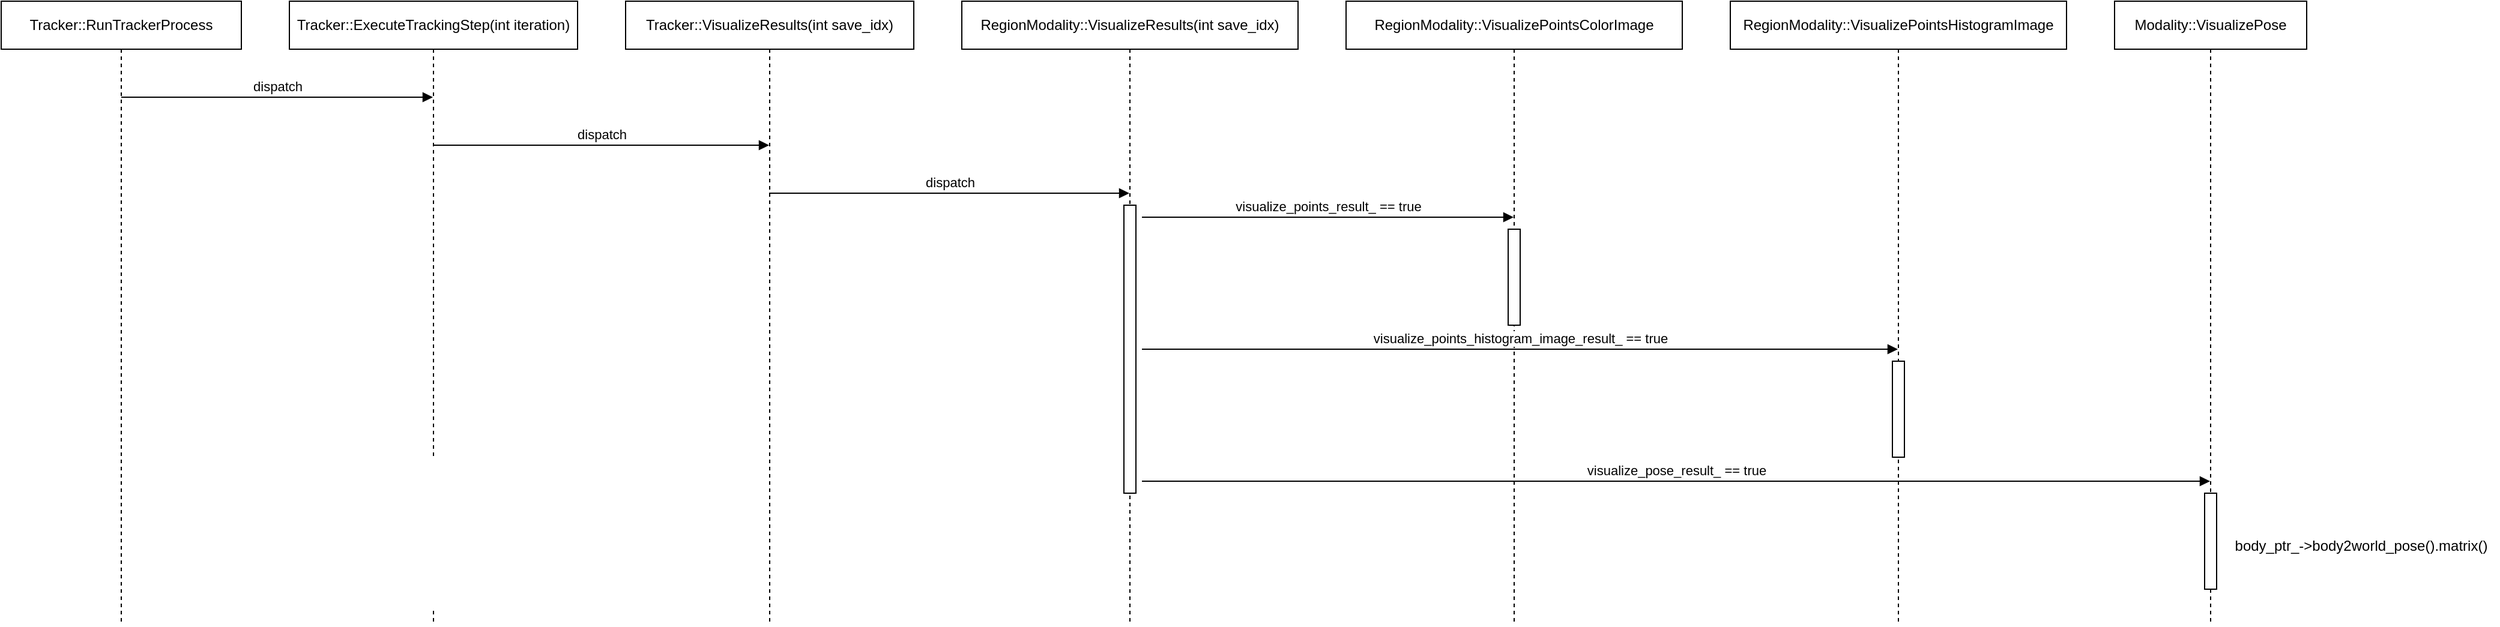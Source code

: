 <mxfile version="15.8.7" type="device" pages="2"><diagram id="v-7EJK3t6RgvwvQXx0oL" name="Page-1"><mxGraphModel dx="3376" dy="737" grid="1" gridSize="10" guides="1" tooltips="1" connect="1" arrows="1" fold="1" page="1" pageScale="1" pageWidth="1169" pageHeight="827" math="0" shadow="0"><root><mxCell id="0"/><mxCell id="1" parent="0"/><mxCell id="0g0ud9_8X7KVZaOSbKpc-14" value="Modality::VisualizePose" style="shape=umlLifeline;perimeter=lifelinePerimeter;whiteSpace=wrap;html=1;container=1;collapsible=0;recursiveResize=0;outlineConnect=0;" parent="1" vertex="1"><mxGeometry x="-520" y="40" width="160" height="520" as="geometry"/></mxCell><mxCell id="0g0ud9_8X7KVZaOSbKpc-10" value="RegionModality::VisualizePointsHistogramImage" style="shape=umlLifeline;perimeter=lifelinePerimeter;whiteSpace=wrap;html=1;container=1;collapsible=0;recursiveResize=0;outlineConnect=0;" parent="1" vertex="1"><mxGeometry x="-840" y="40" width="280" height="520" as="geometry"/></mxCell><mxCell id="0g0ud9_8X7KVZaOSbKpc-5" value="RegionModality::VisualizePointsColorImage" style="shape=umlLifeline;perimeter=lifelinePerimeter;whiteSpace=wrap;html=1;container=1;collapsible=0;recursiveResize=0;outlineConnect=0;" parent="1" vertex="1"><mxGeometry x="-1160" y="40" width="280" height="520" as="geometry"/></mxCell><mxCell id="0g0ud9_8X7KVZaOSbKpc-3" value="RegionModality::VisualizeResults(int save_idx)" style="shape=umlLifeline;perimeter=lifelinePerimeter;whiteSpace=wrap;html=1;container=1;collapsible=0;recursiveResize=0;outlineConnect=0;" parent="1" vertex="1"><mxGeometry x="-1480" y="40" width="280" height="520" as="geometry"/></mxCell><mxCell id="0g0ud9_8X7KVZaOSbKpc-2" value="Tracker::VisualizeResults(int save_idx)" style="shape=umlLifeline;perimeter=lifelinePerimeter;whiteSpace=wrap;html=1;container=1;collapsible=0;recursiveResize=0;outlineConnect=0;" parent="1" vertex="1"><mxGeometry x="-1760" y="40" width="240" height="520" as="geometry"/></mxCell><mxCell id="0g0ud9_8X7KVZaOSbKpc-4" value="dispatch" style="html=1;verticalAlign=bottom;endArrow=block;rounded=0;" parent="0g0ud9_8X7KVZaOSbKpc-2" edge="1"><mxGeometry width="80" relative="1" as="geometry"><mxPoint x="119.5" y="160" as="sourcePoint"/><mxPoint x="419.5" y="160" as="targetPoint"/><Array as="points"><mxPoint x="310" y="160"/></Array></mxGeometry></mxCell><mxCell id="0g0ud9_8X7KVZaOSbKpc-8" value="" style="html=1;points=[];perimeter=orthogonalPerimeter;" parent="0g0ud9_8X7KVZaOSbKpc-2" vertex="1"><mxGeometry x="415" y="170" width="10" height="240" as="geometry"/></mxCell><mxCell id="0g0ud9_8X7KVZaOSbKpc-16" value="visualize_pose_result_ == true" style="html=1;verticalAlign=bottom;endArrow=block;rounded=0;" parent="0g0ud9_8X7KVZaOSbKpc-2" edge="1"><mxGeometry width="80" relative="1" as="geometry"><mxPoint x="430" y="400" as="sourcePoint"/><mxPoint x="1319.5" y="400" as="targetPoint"/></mxGeometry></mxCell><mxCell id="0g0ud9_8X7KVZaOSbKpc-7" value="" style="html=1;points=[];perimeter=orthogonalPerimeter;" parent="0g0ud9_8X7KVZaOSbKpc-2" vertex="1"><mxGeometry x="735" y="190" width="10" height="80" as="geometry"/></mxCell><mxCell id="0g0ud9_8X7KVZaOSbKpc-11" value="" style="html=1;points=[];perimeter=orthogonalPerimeter;" parent="0g0ud9_8X7KVZaOSbKpc-2" vertex="1"><mxGeometry x="1055" y="300" width="10" height="80" as="geometry"/></mxCell><mxCell id="0g0ud9_8X7KVZaOSbKpc-12" value="visualize_points_result_ == true" style="html=1;verticalAlign=bottom;endArrow=block;rounded=0;" parent="0g0ud9_8X7KVZaOSbKpc-2" edge="1"><mxGeometry width="80" relative="1" as="geometry"><mxPoint x="430" y="180" as="sourcePoint"/><mxPoint x="739.5" y="180" as="targetPoint"/></mxGeometry></mxCell><mxCell id="0g0ud9_8X7KVZaOSbKpc-13" value="visualize_points_histogram_image_result_ == true" style="html=1;verticalAlign=bottom;endArrow=block;rounded=0;" parent="0g0ud9_8X7KVZaOSbKpc-2" edge="1"><mxGeometry width="80" relative="1" as="geometry"><mxPoint x="430" y="290" as="sourcePoint"/><mxPoint x="1059.5" y="290" as="targetPoint"/></mxGeometry></mxCell><mxCell id="0g0ud9_8X7KVZaOSbKpc-15" value="" style="html=1;points=[];perimeter=orthogonalPerimeter;" parent="0g0ud9_8X7KVZaOSbKpc-2" vertex="1"><mxGeometry x="1315" y="410" width="10" height="80" as="geometry"/></mxCell><mxCell id="0g0ud9_8X7KVZaOSbKpc-17" value="body_ptr_-&amp;gt;body2world_pose().matrix()" style="text;html=1;align=center;verticalAlign=middle;resizable=0;points=[];autosize=1;strokeColor=none;fillColor=none;" parent="0g0ud9_8X7KVZaOSbKpc-2" vertex="1"><mxGeometry x="1330" y="444" width="230" height="20" as="geometry"/></mxCell><mxCell id="0g0ud9_8X7KVZaOSbKpc-18" value="Tracker::ExecuteTrackingStep(int iteration)" style="shape=umlLifeline;perimeter=lifelinePerimeter;whiteSpace=wrap;html=1;container=1;collapsible=0;recursiveResize=0;outlineConnect=0;" parent="1" vertex="1"><mxGeometry x="-2040" y="40" width="240" height="520" as="geometry"/></mxCell><mxCell id="0g0ud9_8X7KVZaOSbKpc-23" value="dispatch" style="html=1;verticalAlign=bottom;endArrow=block;rounded=0;" parent="0g0ud9_8X7KVZaOSbKpc-18" target="0g0ud9_8X7KVZaOSbKpc-2" edge="1"><mxGeometry width="80" relative="1" as="geometry"><mxPoint x="120" y="120" as="sourcePoint"/><mxPoint x="200" y="120" as="targetPoint"/></mxGeometry></mxCell><mxCell id="0g0ud9_8X7KVZaOSbKpc-20" value="Tracker::RunTrackerProcess" style="shape=umlLifeline;perimeter=lifelinePerimeter;whiteSpace=wrap;html=1;container=1;collapsible=0;recursiveResize=0;outlineConnect=0;" parent="1" vertex="1"><mxGeometry x="-2280" y="40" width="200" height="520" as="geometry"/></mxCell><mxCell id="0g0ud9_8X7KVZaOSbKpc-22" value="dispatch" style="html=1;verticalAlign=bottom;endArrow=block;rounded=0;" parent="0g0ud9_8X7KVZaOSbKpc-20" target="0g0ud9_8X7KVZaOSbKpc-18" edge="1"><mxGeometry width="80" relative="1" as="geometry"><mxPoint x="100" y="80" as="sourcePoint"/><mxPoint x="180" y="80" as="targetPoint"/></mxGeometry></mxCell></root></mxGraphModel></diagram><diagram id="4dHPilwxjwTP5OmaTw3z" name="Page-2"><mxGraphModel dx="3376" dy="2391" grid="1" gridSize="10" guides="1" tooltips="1" connect="1" arrows="1" fold="1" page="1" pageScale="1" pageWidth="1169" pageHeight="827" math="0" shadow="0"><root><mxCell id="NlV-RzZTyUQQXcYEW0Zl-0"/><mxCell id="NlV-RzZTyUQQXcYEW0Zl-1" parent="NlV-RzZTyUQQXcYEW0Zl-0"/><mxCell id="NlV-RzZTyUQQXcYEW0Zl-2" value="RendererGeometry" style="swimlane;fontStyle=1;align=center;verticalAlign=top;childLayout=stackLayout;horizontal=1;startSize=26;horizontalStack=0;resizeParent=1;resizeParentMax=0;resizeLast=0;collapsible=1;marginBottom=0;" parent="NlV-RzZTyUQQXcYEW0Zl-1" vertex="1"><mxGeometry x="-1400" y="-480" width="280" height="60" as="geometry"/></mxCell><mxCell id="NlV-RzZTyUQQXcYEW0Zl-3" value="std::vector&lt;std::shared_ptr&lt;Body&gt;&gt; body_ptrs_" style="text;strokeColor=none;fillColor=none;align=left;verticalAlign=top;spacingLeft=4;spacingRight=4;overflow=hidden;rotatable=0;points=[[0,0.5],[1,0.5]];portConstraint=eastwest;" parent="NlV-RzZTyUQQXcYEW0Zl-2" vertex="1"><mxGeometry y="26" width="280" height="26" as="geometry"/></mxCell><mxCell id="NlV-RzZTyUQQXcYEW0Zl-4" value="" style="line;strokeWidth=1;fillColor=none;align=left;verticalAlign=middle;spacingTop=-1;spacingLeft=3;spacingRight=3;rotatable=0;labelPosition=right;points=[];portConstraint=eastwest;" parent="NlV-RzZTyUQQXcYEW0Zl-2" vertex="1"><mxGeometry y="52" width="280" height="8" as="geometry"/></mxCell><mxCell id="FDKnFGnNi5sA7yJWBJh5-39" style="edgeStyle=orthogonalEdgeStyle;rounded=0;orthogonalLoop=1;jettySize=auto;html=1;exitX=0.5;exitY=0;exitDx=0;exitDy=0;entryX=0.75;entryY=1;entryDx=0;entryDy=0;endArrow=block;endFill=0;" parent="NlV-RzZTyUQQXcYEW0Zl-1" source="NlV-RzZTyUQQXcYEW0Zl-6" target="FDKnFGnNi5sA7yJWBJh5-36" edge="1"><mxGeometry relative="1" as="geometry"/></mxCell><mxCell id="NlV-RzZTyUQQXcYEW0Zl-6" value="ColorViewer" style="swimlane;fontStyle=1;align=center;verticalAlign=top;childLayout=stackLayout;horizontal=1;startSize=26;horizontalStack=0;resizeParent=1;resizeParentMax=0;resizeLast=0;collapsible=1;marginBottom=0;" parent="NlV-RzZTyUQQXcYEW0Zl-1" vertex="1"><mxGeometry x="-1200" y="-1320" width="160" height="60" as="geometry"/></mxCell><mxCell id="NlV-RzZTyUQQXcYEW0Zl-7" value="+ field: type" style="text;strokeColor=none;fillColor=none;align=left;verticalAlign=top;spacingLeft=4;spacingRight=4;overflow=hidden;rotatable=0;points=[[0,0.5],[1,0.5]];portConstraint=eastwest;" parent="NlV-RzZTyUQQXcYEW0Zl-6" vertex="1"><mxGeometry y="26" width="160" height="26" as="geometry"/></mxCell><mxCell id="NlV-RzZTyUQQXcYEW0Zl-8" value="" style="line;strokeWidth=1;fillColor=none;align=left;verticalAlign=middle;spacingTop=-1;spacingLeft=3;spacingRight=3;rotatable=0;labelPosition=right;points=[];portConstraint=eastwest;" parent="NlV-RzZTyUQQXcYEW0Zl-6" vertex="1"><mxGeometry y="52" width="160" height="8" as="geometry"/></mxCell><mxCell id="NlV-RzZTyUQQXcYEW0Zl-16" style="edgeStyle=orthogonalEdgeStyle;rounded=0;orthogonalLoop=1;jettySize=auto;html=1;entryX=0.5;entryY=1;entryDx=0;entryDy=0;endArrow=block;endFill=0;" parent="NlV-RzZTyUQQXcYEW0Zl-1" source="NlV-RzZTyUQQXcYEW0Zl-10" target="NlV-RzZTyUQQXcYEW0Zl-6" edge="1"><mxGeometry relative="1" as="geometry"><mxPoint x="-1040" y="-1127" as="targetPoint"/></mxGeometry></mxCell><mxCell id="NlV-RzZTyUQQXcYEW0Zl-10" value="NormalColorViewer" style="swimlane;fontStyle=1;align=center;verticalAlign=top;childLayout=stackLayout;horizontal=1;startSize=26;horizontalStack=0;resizeParent=1;resizeParentMax=0;resizeLast=0;collapsible=1;marginBottom=0;" parent="NlV-RzZTyUQQXcYEW0Zl-1" vertex="1"><mxGeometry x="-1220" y="-1200" width="200" height="60" as="geometry"/></mxCell><mxCell id="NlV-RzZTyUQQXcYEW0Zl-11" value="FullNormalRenderer renderer_" style="text;strokeColor=none;fillColor=none;align=left;verticalAlign=top;spacingLeft=4;spacingRight=4;overflow=hidden;rotatable=0;points=[[0,0.5],[1,0.5]];portConstraint=eastwest;" parent="NlV-RzZTyUQQXcYEW0Zl-10" vertex="1"><mxGeometry y="26" width="200" height="26" as="geometry"/></mxCell><mxCell id="NlV-RzZTyUQQXcYEW0Zl-12" value="" style="line;strokeWidth=1;fillColor=none;align=left;verticalAlign=middle;spacingTop=-1;spacingLeft=3;spacingRight=3;rotatable=0;labelPosition=right;points=[];portConstraint=eastwest;" parent="NlV-RzZTyUQQXcYEW0Zl-10" vertex="1"><mxGeometry y="52" width="200" height="8" as="geometry"/></mxCell><mxCell id="NlV-RzZTyUQQXcYEW0Zl-17" value="Relation" style="endArrow=open;html=1;endSize=12;startArrow=diamondThin;startSize=14;startFill=0;edgeStyle=orthogonalEdgeStyle;rounded=0;entryX=0.5;entryY=0;entryDx=0;entryDy=0;exitX=0.25;exitY=1;exitDx=0;exitDy=0;" parent="NlV-RzZTyUQQXcYEW0Zl-1" source="NlV-RzZTyUQQXcYEW0Zl-10" target="NlV-RzZTyUQQXcYEW0Zl-2" edge="1"><mxGeometry relative="1" as="geometry"><mxPoint x="-1120" y="-1020" as="sourcePoint"/><mxPoint x="-1330" y="-1060" as="targetPoint"/><Array as="points"><mxPoint x="-1170" y="-850"/><mxPoint x="-1260" y="-850"/></Array></mxGeometry></mxCell><mxCell id="NlV-RzZTyUQQXcYEW0Zl-18" value="0..1" style="edgeLabel;resizable=0;html=1;align=left;verticalAlign=top;" parent="NlV-RzZTyUQQXcYEW0Zl-17" connectable="0" vertex="1"><mxGeometry x="-1" relative="1" as="geometry"/></mxCell><mxCell id="NlV-RzZTyUQQXcYEW0Zl-19" value="1" style="edgeLabel;resizable=0;html=1;align=right;verticalAlign=top;" parent="NlV-RzZTyUQQXcYEW0Zl-17" connectable="0" vertex="1"><mxGeometry x="1" relative="1" as="geometry"><mxPoint x="-10" y="-20" as="offset"/></mxGeometry></mxCell><mxCell id="NlV-RzZTyUQQXcYEW0Zl-27" style="edgeStyle=orthogonalEdgeStyle;rounded=0;orthogonalLoop=1;jettySize=auto;html=1;entryX=0.5;entryY=1;entryDx=0;entryDy=0;endArrow=block;endFill=0;exitX=0.5;exitY=0;exitDx=0;exitDy=0;" parent="NlV-RzZTyUQQXcYEW0Zl-1" source="NlV-RzZTyUQQXcYEW0Zl-20" target="NlV-RzZTyUQQXcYEW0Zl-24" edge="1"><mxGeometry relative="1" as="geometry"><Array as="points"><mxPoint x="-920" y="-750"/><mxPoint x="-920" y="-750"/></Array></mxGeometry></mxCell><mxCell id="NlV-RzZTyUQQXcYEW0Zl-20" value="FullNormalRenderer" style="swimlane;fontStyle=1;align=center;verticalAlign=top;childLayout=stackLayout;horizontal=1;startSize=26;horizontalStack=0;resizeParent=1;resizeParentMax=0;resizeLast=0;collapsible=1;marginBottom=0;" parent="NlV-RzZTyUQQXcYEW0Zl-1" vertex="1"><mxGeometry x="-920" y="-760" width="160" height="86" as="geometry"/></mxCell><mxCell id="NlV-RzZTyUQQXcYEW0Zl-21" value="NormalRendererCore core_" style="text;strokeColor=none;fillColor=none;align=left;verticalAlign=top;spacingLeft=4;spacingRight=4;overflow=hidden;rotatable=0;points=[[0,0.5],[1,0.5]];portConstraint=eastwest;" parent="NlV-RzZTyUQQXcYEW0Zl-20" vertex="1"><mxGeometry y="26" width="160" height="26" as="geometry"/></mxCell><mxCell id="NlV-RzZTyUQQXcYEW0Zl-53" value="cv::Mat normal_image_" style="text;strokeColor=none;fillColor=none;align=left;verticalAlign=top;spacingLeft=4;spacingRight=4;overflow=hidden;rotatable=0;points=[[0,0.5],[1,0.5]];portConstraint=eastwest;" parent="NlV-RzZTyUQQXcYEW0Zl-20" vertex="1"><mxGeometry y="52" width="160" height="26" as="geometry"/></mxCell><mxCell id="NlV-RzZTyUQQXcYEW0Zl-22" value="" style="line;strokeWidth=1;fillColor=none;align=left;verticalAlign=middle;spacingTop=-1;spacingLeft=3;spacingRight=3;rotatable=0;labelPosition=right;points=[];portConstraint=eastwest;" parent="NlV-RzZTyUQQXcYEW0Zl-20" vertex="1"><mxGeometry y="78" width="160" height="8" as="geometry"/></mxCell><mxCell id="NlV-RzZTyUQQXcYEW0Zl-40" style="edgeStyle=orthogonalEdgeStyle;rounded=0;orthogonalLoop=1;jettySize=auto;html=1;entryX=0.5;entryY=1;entryDx=0;entryDy=0;endArrow=block;endFill=0;" parent="NlV-RzZTyUQQXcYEW0Zl-1" source="NlV-RzZTyUQQXcYEW0Zl-24" target="NlV-RzZTyUQQXcYEW0Zl-29" edge="1"><mxGeometry relative="1" as="geometry"/></mxCell><mxCell id="NlV-RzZTyUQQXcYEW0Zl-24" value="FullDepthRenderer" style="swimlane;fontStyle=1;align=center;verticalAlign=top;childLayout=stackLayout;horizontal=1;startSize=26;horizontalStack=0;resizeParent=1;resizeParentMax=0;resizeLast=0;collapsible=1;marginBottom=0;" parent="NlV-RzZTyUQQXcYEW0Zl-1" vertex="1"><mxGeometry x="-920" y="-880" width="160" height="60" as="geometry"/></mxCell><mxCell id="NlV-RzZTyUQQXcYEW0Zl-25" value="+ field: type" style="text;strokeColor=none;fillColor=none;align=left;verticalAlign=top;spacingLeft=4;spacingRight=4;overflow=hidden;rotatable=0;points=[[0,0.5],[1,0.5]];portConstraint=eastwest;" parent="NlV-RzZTyUQQXcYEW0Zl-24" vertex="1"><mxGeometry y="26" width="160" height="26" as="geometry"/></mxCell><mxCell id="NlV-RzZTyUQQXcYEW0Zl-26" value="" style="line;strokeWidth=1;fillColor=none;align=left;verticalAlign=middle;spacingTop=-1;spacingLeft=3;spacingRight=3;rotatable=0;labelPosition=right;points=[];portConstraint=eastwest;" parent="NlV-RzZTyUQQXcYEW0Zl-24" vertex="1"><mxGeometry y="52" width="160" height="8" as="geometry"/></mxCell><mxCell id="NlV-RzZTyUQQXcYEW0Zl-28" value="1" style="endArrow=open;html=1;endSize=12;startArrow=diamondThin;startSize=14;startFill=1;edgeStyle=orthogonalEdgeStyle;align=left;verticalAlign=bottom;rounded=0;exitX=0.75;exitY=1;exitDx=0;exitDy=0;entryX=0;entryY=0.5;entryDx=0;entryDy=0;" parent="NlV-RzZTyUQQXcYEW0Zl-1" source="NlV-RzZTyUQQXcYEW0Zl-10" target="NlV-RzZTyUQQXcYEW0Zl-21" edge="1"><mxGeometry x="-0.93" y="10" relative="1" as="geometry"><mxPoint x="-1160" y="-860" as="sourcePoint"/><mxPoint x="-1000" y="-860" as="targetPoint"/><mxPoint as="offset"/></mxGeometry></mxCell><mxCell id="NlV-RzZTyUQQXcYEW0Zl-35" style="edgeStyle=orthogonalEdgeStyle;rounded=0;orthogonalLoop=1;jettySize=auto;html=1;entryX=0.241;entryY=0.938;entryDx=0;entryDy=0;endArrow=block;endFill=0;entryPerimeter=0;" parent="NlV-RzZTyUQQXcYEW0Zl-1" source="NlV-RzZTyUQQXcYEW0Zl-29" target="NlV-RzZTyUQQXcYEW0Zl-34" edge="1"><mxGeometry relative="1" as="geometry"/></mxCell><mxCell id="NlV-RzZTyUQQXcYEW0Zl-29" value="FullRenderer" style="swimlane;fontStyle=1;align=center;verticalAlign=top;childLayout=stackLayout;horizontal=1;startSize=26;horizontalStack=0;resizeParent=1;resizeParentMax=0;resizeLast=0;collapsible=1;marginBottom=0;" parent="NlV-RzZTyUQQXcYEW0Zl-1" vertex="1"><mxGeometry x="-920" y="-1000" width="200" height="60" as="geometry"/></mxCell><mxCell id="NlV-RzZTyUQQXcYEW0Zl-30" value="Eigen::Matrix4f projection_matrix_" style="text;strokeColor=none;fillColor=none;align=left;verticalAlign=top;spacingLeft=4;spacingRight=4;overflow=hidden;rotatable=0;points=[[0,0.5],[1,0.5]];portConstraint=eastwest;" parent="NlV-RzZTyUQQXcYEW0Zl-29" vertex="1"><mxGeometry y="26" width="200" height="26" as="geometry"/></mxCell><mxCell id="NlV-RzZTyUQQXcYEW0Zl-31" value="" style="line;strokeWidth=1;fillColor=none;align=left;verticalAlign=middle;spacingTop=-1;spacingLeft=3;spacingRight=3;rotatable=0;labelPosition=right;points=[];portConstraint=eastwest;" parent="NlV-RzZTyUQQXcYEW0Zl-29" vertex="1"><mxGeometry y="52" width="200" height="8" as="geometry"/></mxCell><mxCell id="NlV-RzZTyUQQXcYEW0Zl-32" value="Renderer" style="swimlane;fontStyle=1;align=center;verticalAlign=top;childLayout=stackLayout;horizontal=1;startSize=26;horizontalStack=0;resizeParent=1;resizeParentMax=0;resizeLast=0;collapsible=1;marginBottom=0;" parent="NlV-RzZTyUQQXcYEW0Zl-1" vertex="1"><mxGeometry x="-840" y="-1160" width="200" height="86" as="geometry"/></mxCell><mxCell id="NlV-RzZTyUQQXcYEW0Zl-33" value="Transform3fA world2camera_pose_" style="text;strokeColor=none;fillColor=none;align=left;verticalAlign=top;spacingLeft=4;spacingRight=4;overflow=hidden;rotatable=0;points=[[0,0.5],[1,0.5]];portConstraint=eastwest;" parent="NlV-RzZTyUQQXcYEW0Zl-32" vertex="1"><mxGeometry y="26" width="200" height="26" as="geometry"/></mxCell><mxCell id="Xa4--qw4KWFa6i-LVoPT-0" value="Transform3fA camera2world_pose_" style="text;strokeColor=none;fillColor=none;align=left;verticalAlign=top;spacingLeft=4;spacingRight=4;overflow=hidden;rotatable=0;points=[[0,0.5],[1,0.5]];portConstraint=eastwest;" vertex="1" parent="NlV-RzZTyUQQXcYEW0Zl-32"><mxGeometry y="52" width="200" height="26" as="geometry"/></mxCell><mxCell id="NlV-RzZTyUQQXcYEW0Zl-34" value="" style="line;strokeWidth=1;fillColor=none;align=left;verticalAlign=middle;spacingTop=-1;spacingLeft=3;spacingRight=3;rotatable=0;labelPosition=right;points=[];portConstraint=eastwest;" parent="NlV-RzZTyUQQXcYEW0Zl-32" vertex="1"><mxGeometry y="78" width="200" height="8" as="geometry"/></mxCell><mxCell id="NlV-RzZTyUQQXcYEW0Zl-39" style="edgeStyle=orthogonalEdgeStyle;rounded=0;orthogonalLoop=1;jettySize=auto;html=1;entryX=0.747;entryY=1;entryDx=0;entryDy=0;endArrow=block;endFill=0;entryPerimeter=0;" parent="NlV-RzZTyUQQXcYEW0Zl-1" source="NlV-RzZTyUQQXcYEW0Zl-36" target="NlV-RzZTyUQQXcYEW0Zl-34" edge="1"><mxGeometry relative="1" as="geometry"/></mxCell><mxCell id="NlV-RzZTyUQQXcYEW0Zl-36" value="FocusedRenderer" style="swimlane;fontStyle=1;align=center;verticalAlign=top;childLayout=stackLayout;horizontal=1;startSize=26;horizontalStack=0;resizeParent=1;resizeParentMax=0;resizeLast=0;collapsible=1;marginBottom=0;" parent="NlV-RzZTyUQQXcYEW0Zl-1" vertex="1"><mxGeometry x="-680" y="-1000" width="160" height="60" as="geometry"/></mxCell><mxCell id="NlV-RzZTyUQQXcYEW0Zl-37" value="+ field: type" style="text;strokeColor=none;fillColor=none;align=left;verticalAlign=top;spacingLeft=4;spacingRight=4;overflow=hidden;rotatable=0;points=[[0,0.5],[1,0.5]];portConstraint=eastwest;" parent="NlV-RzZTyUQQXcYEW0Zl-36" vertex="1"><mxGeometry y="26" width="160" height="26" as="geometry"/></mxCell><mxCell id="NlV-RzZTyUQQXcYEW0Zl-38" value="" style="line;strokeWidth=1;fillColor=none;align=left;verticalAlign=middle;spacingTop=-1;spacingLeft=3;spacingRight=3;rotatable=0;labelPosition=right;points=[];portConstraint=eastwest;" parent="NlV-RzZTyUQQXcYEW0Zl-36" vertex="1"><mxGeometry y="52" width="160" height="8" as="geometry"/></mxCell><mxCell id="NlV-RzZTyUQQXcYEW0Zl-44" style="edgeStyle=orthogonalEdgeStyle;rounded=0;orthogonalLoop=1;jettySize=auto;html=1;entryX=0.5;entryY=1;entryDx=0;entryDy=0;endArrow=block;endFill=0;" parent="NlV-RzZTyUQQXcYEW0Zl-1" source="NlV-RzZTyUQQXcYEW0Zl-41" target="NlV-RzZTyUQQXcYEW0Zl-36" edge="1"><mxGeometry relative="1" as="geometry"/></mxCell><mxCell id="NlV-RzZTyUQQXcYEW0Zl-41" value="FocusedDepthRenderer" style="swimlane;fontStyle=1;align=center;verticalAlign=top;childLayout=stackLayout;horizontal=1;startSize=26;horizontalStack=0;resizeParent=1;resizeParentMax=0;resizeLast=0;collapsible=1;marginBottom=0;" parent="NlV-RzZTyUQQXcYEW0Zl-1" vertex="1"><mxGeometry x="-680" y="-880" width="160" height="60" as="geometry"/></mxCell><mxCell id="NlV-RzZTyUQQXcYEW0Zl-42" value="+ field: type" style="text;strokeColor=none;fillColor=none;align=left;verticalAlign=top;spacingLeft=4;spacingRight=4;overflow=hidden;rotatable=0;points=[[0,0.5],[1,0.5]];portConstraint=eastwest;" parent="NlV-RzZTyUQQXcYEW0Zl-41" vertex="1"><mxGeometry y="26" width="160" height="26" as="geometry"/></mxCell><mxCell id="NlV-RzZTyUQQXcYEW0Zl-43" value="" style="line;strokeWidth=1;fillColor=none;align=left;verticalAlign=middle;spacingTop=-1;spacingLeft=3;spacingRight=3;rotatable=0;labelPosition=right;points=[];portConstraint=eastwest;" parent="NlV-RzZTyUQQXcYEW0Zl-41" vertex="1"><mxGeometry y="52" width="160" height="8" as="geometry"/></mxCell><mxCell id="NlV-RzZTyUQQXcYEW0Zl-48" style="edgeStyle=orthogonalEdgeStyle;rounded=0;orthogonalLoop=1;jettySize=auto;html=1;entryX=0.5;entryY=1;entryDx=0;entryDy=0;endArrow=block;endFill=0;" parent="NlV-RzZTyUQQXcYEW0Zl-1" source="NlV-RzZTyUQQXcYEW0Zl-45" target="NlV-RzZTyUQQXcYEW0Zl-41" edge="1"><mxGeometry relative="1" as="geometry"/></mxCell><mxCell id="NlV-RzZTyUQQXcYEW0Zl-45" value="FocusedNormalRenderer" style="swimlane;fontStyle=1;align=center;verticalAlign=top;childLayout=stackLayout;horizontal=1;startSize=26;horizontalStack=0;resizeParent=1;resizeParentMax=0;resizeLast=0;collapsible=1;marginBottom=0;" parent="NlV-RzZTyUQQXcYEW0Zl-1" vertex="1"><mxGeometry x="-680" y="-760" width="160" height="60" as="geometry"/></mxCell><mxCell id="NlV-RzZTyUQQXcYEW0Zl-46" value="+ field: type" style="text;strokeColor=none;fillColor=none;align=left;verticalAlign=top;spacingLeft=4;spacingRight=4;overflow=hidden;rotatable=0;points=[[0,0.5],[1,0.5]];portConstraint=eastwest;" parent="NlV-RzZTyUQQXcYEW0Zl-45" vertex="1"><mxGeometry y="26" width="160" height="26" as="geometry"/></mxCell><mxCell id="NlV-RzZTyUQQXcYEW0Zl-47" value="" style="line;strokeWidth=1;fillColor=none;align=left;verticalAlign=middle;spacingTop=-1;spacingLeft=3;spacingRight=3;rotatable=0;labelPosition=right;points=[];portConstraint=eastwest;" parent="NlV-RzZTyUQQXcYEW0Zl-45" vertex="1"><mxGeometry y="52" width="160" height="8" as="geometry"/></mxCell><mxCell id="NlV-RzZTyUQQXcYEW0Zl-49" value="NormalRendererCore" style="swimlane;fontStyle=1;align=center;verticalAlign=top;childLayout=stackLayout;horizontal=1;startSize=26;horizontalStack=0;resizeParent=1;resizeParentMax=0;resizeLast=0;collapsible=1;marginBottom=0;" parent="NlV-RzZTyUQQXcYEW0Zl-1" vertex="1"><mxGeometry x="-920" y="-600" width="160" height="60" as="geometry"/></mxCell><mxCell id="NlV-RzZTyUQQXcYEW0Zl-50" value="+ field: type" style="text;strokeColor=none;fillColor=none;align=left;verticalAlign=top;spacingLeft=4;spacingRight=4;overflow=hidden;rotatable=0;points=[[0,0.5],[1,0.5]];portConstraint=eastwest;" parent="NlV-RzZTyUQQXcYEW0Zl-49" vertex="1"><mxGeometry y="26" width="160" height="26" as="geometry"/></mxCell><mxCell id="NlV-RzZTyUQQXcYEW0Zl-51" value="" style="line;strokeWidth=1;fillColor=none;align=left;verticalAlign=middle;spacingTop=-1;spacingLeft=3;spacingRight=3;rotatable=0;labelPosition=right;points=[];portConstraint=eastwest;" parent="NlV-RzZTyUQQXcYEW0Zl-49" vertex="1"><mxGeometry y="52" width="160" height="8" as="geometry"/></mxCell><mxCell id="NlV-RzZTyUQQXcYEW0Zl-52" value="1" style="endArrow=open;html=1;endSize=12;startArrow=diamondThin;startSize=14;startFill=1;edgeStyle=orthogonalEdgeStyle;align=left;verticalAlign=bottom;rounded=0;entryX=0.5;entryY=0;entryDx=0;entryDy=0;exitX=0.5;exitY=1;exitDx=0;exitDy=0;" parent="NlV-RzZTyUQQXcYEW0Zl-1" source="NlV-RzZTyUQQXcYEW0Zl-20" target="NlV-RzZTyUQQXcYEW0Zl-49" edge="1"><mxGeometry x="-0.351" y="10" relative="1" as="geometry"><mxPoint x="-820" y="-650" as="sourcePoint"/><mxPoint x="-710" y="-860" as="targetPoint"/><mxPoint as="offset"/></mxGeometry></mxCell><mxCell id="FDKnFGnNi5sA7yJWBJh5-0" value="Modality" style="swimlane;fontStyle=1;align=center;verticalAlign=top;childLayout=stackLayout;horizontal=1;startSize=26;horizontalStack=0;resizeParent=1;resizeParentMax=0;resizeLast=0;collapsible=1;marginBottom=0;" parent="NlV-RzZTyUQQXcYEW0Zl-1" vertex="1"><mxGeometry x="-2040" y="-1190" width="200" height="60" as="geometry"/></mxCell><mxCell id="FDKnFGnNi5sA7yJWBJh5-1" value="std::shared_ptr&lt;Body&gt; body_ptr_" style="text;strokeColor=none;fillColor=none;align=left;verticalAlign=top;spacingLeft=4;spacingRight=4;overflow=hidden;rotatable=0;points=[[0,0.5],[1,0.5]];portConstraint=eastwest;" parent="FDKnFGnNi5sA7yJWBJh5-0" vertex="1"><mxGeometry y="26" width="200" height="26" as="geometry"/></mxCell><mxCell id="FDKnFGnNi5sA7yJWBJh5-2" value="" style="line;strokeWidth=1;fillColor=none;align=left;verticalAlign=middle;spacingTop=-1;spacingLeft=3;spacingRight=3;rotatable=0;labelPosition=right;points=[];portConstraint=eastwest;" parent="FDKnFGnNi5sA7yJWBJh5-0" vertex="1"><mxGeometry y="52" width="200" height="8" as="geometry"/></mxCell><mxCell id="FDKnFGnNi5sA7yJWBJh5-6" style="edgeStyle=orthogonalEdgeStyle;rounded=0;orthogonalLoop=1;jettySize=auto;html=1;entryX=0.5;entryY=1;entryDx=0;entryDy=0;endArrow=block;endFill=0;" parent="NlV-RzZTyUQQXcYEW0Zl-1" source="FDKnFGnNi5sA7yJWBJh5-3" target="FDKnFGnNi5sA7yJWBJh5-0" edge="1"><mxGeometry relative="1" as="geometry"/></mxCell><mxCell id="FDKnFGnNi5sA7yJWBJh5-3" value="RegionModality" style="swimlane;fontStyle=1;align=center;verticalAlign=top;childLayout=stackLayout;horizontal=1;startSize=26;horizontalStack=0;resizeParent=1;resizeParentMax=0;resizeLast=0;collapsible=1;marginBottom=0;" parent="NlV-RzZTyUQQXcYEW0Zl-1" vertex="1"><mxGeometry x="-2020" y="-1070" width="160" height="60" as="geometry"/></mxCell><mxCell id="FDKnFGnNi5sA7yJWBJh5-4" value="+ field: type" style="text;strokeColor=none;fillColor=none;align=left;verticalAlign=top;spacingLeft=4;spacingRight=4;overflow=hidden;rotatable=0;points=[[0,0.5],[1,0.5]];portConstraint=eastwest;" parent="FDKnFGnNi5sA7yJWBJh5-3" vertex="1"><mxGeometry y="26" width="160" height="26" as="geometry"/></mxCell><mxCell id="FDKnFGnNi5sA7yJWBJh5-5" value="" style="line;strokeWidth=1;fillColor=none;align=left;verticalAlign=middle;spacingTop=-1;spacingLeft=3;spacingRight=3;rotatable=0;labelPosition=right;points=[];portConstraint=eastwest;" parent="FDKnFGnNi5sA7yJWBJh5-3" vertex="1"><mxGeometry y="52" width="160" height="8" as="geometry"/></mxCell><mxCell id="FDKnFGnNi5sA7yJWBJh5-7" value="Body" style="swimlane;fontStyle=1;align=center;verticalAlign=top;childLayout=stackLayout;horizontal=1;startSize=26;horizontalStack=0;resizeParent=1;resizeParentMax=0;resizeLast=0;collapsible=1;marginBottom=0;" parent="NlV-RzZTyUQQXcYEW0Zl-1" vertex="1"><mxGeometry x="-1800" y="-350" width="240" height="138" as="geometry"/></mxCell><mxCell id="FDKnFGnNi5sA7yJWBJh5-8" value="Transform3fA body2world_pose_" style="text;strokeColor=none;fillColor=none;align=left;verticalAlign=top;spacingLeft=4;spacingRight=4;overflow=hidden;rotatable=0;points=[[0,0.5],[1,0.5]];portConstraint=eastwest;" parent="FDKnFGnNi5sA7yJWBJh5-7" vertex="1"><mxGeometry y="26" width="240" height="26" as="geometry"/></mxCell><mxCell id="FDKnFGnNi5sA7yJWBJh5-16" value="Transform3fA world2body_pose_" style="text;strokeColor=none;fillColor=none;align=left;verticalAlign=top;spacingLeft=4;spacingRight=4;overflow=hidden;rotatable=0;points=[[0,0.5],[1,0.5]];portConstraint=eastwest;" parent="FDKnFGnNi5sA7yJWBJh5-7" vertex="1"><mxGeometry y="52" width="240" height="26" as="geometry"/></mxCell><mxCell id="FDKnFGnNi5sA7yJWBJh5-17" value="Transform3fA geometry2world_pose_" style="text;strokeColor=none;fillColor=none;align=left;verticalAlign=top;spacingLeft=4;spacingRight=4;overflow=hidden;rotatable=0;points=[[0,0.5],[1,0.5]];portConstraint=eastwest;" parent="FDKnFGnNi5sA7yJWBJh5-7" vertex="1"><mxGeometry y="78" width="240" height="26" as="geometry"/></mxCell><mxCell id="FDKnFGnNi5sA7yJWBJh5-18" value="Transform3fA world2geometry_pose_" style="text;strokeColor=none;fillColor=none;align=left;verticalAlign=top;spacingLeft=4;spacingRight=4;overflow=hidden;rotatable=0;points=[[0,0.5],[1,0.5]];portConstraint=eastwest;" parent="FDKnFGnNi5sA7yJWBJh5-7" vertex="1"><mxGeometry y="104" width="240" height="26" as="geometry"/></mxCell><mxCell id="FDKnFGnNi5sA7yJWBJh5-9" value="" style="line;strokeWidth=1;fillColor=none;align=left;verticalAlign=middle;spacingTop=-1;spacingLeft=3;spacingRight=3;rotatable=0;labelPosition=right;points=[];portConstraint=eastwest;" parent="FDKnFGnNi5sA7yJWBJh5-7" vertex="1"><mxGeometry y="130" width="240" height="8" as="geometry"/></mxCell><mxCell id="FDKnFGnNi5sA7yJWBJh5-19" value="1" style="endArrow=open;html=1;endSize=12;startArrow=diamondThin;startSize=14;startFill=0;edgeStyle=orthogonalEdgeStyle;align=left;verticalAlign=bottom;rounded=0;exitX=1;exitY=0.25;exitDx=0;exitDy=0;entryX=0.5;entryY=0;entryDx=0;entryDy=0;" parent="NlV-RzZTyUQQXcYEW0Zl-1" source="FDKnFGnNi5sA7yJWBJh5-0" target="FDKnFGnNi5sA7yJWBJh5-7" edge="1"><mxGeometry x="-1" y="3" relative="1" as="geometry"><mxPoint x="-1580" y="-850" as="sourcePoint"/><mxPoint x="-1420" y="-850" as="targetPoint"/></mxGeometry></mxCell><mxCell id="FDKnFGnNi5sA7yJWBJh5-20" value="Tracker" style="swimlane;fontStyle=1;align=center;verticalAlign=top;childLayout=stackLayout;horizontal=1;startSize=26;horizontalStack=0;resizeParent=1;resizeParentMax=0;resizeLast=0;collapsible=1;marginBottom=0;" parent="NlV-RzZTyUQQXcYEW0Zl-1" vertex="1"><mxGeometry x="-1080" y="-1600" width="160" height="60" as="geometry"/></mxCell><mxCell id="FDKnFGnNi5sA7yJWBJh5-21" value="+ field: type" style="text;strokeColor=none;fillColor=none;align=left;verticalAlign=top;spacingLeft=4;spacingRight=4;overflow=hidden;rotatable=0;points=[[0,0.5],[1,0.5]];portConstraint=eastwest;" parent="FDKnFGnNi5sA7yJWBJh5-20" vertex="1"><mxGeometry y="26" width="160" height="26" as="geometry"/></mxCell><mxCell id="FDKnFGnNi5sA7yJWBJh5-22" value="" style="line;strokeWidth=1;fillColor=none;align=left;verticalAlign=middle;spacingTop=-1;spacingLeft=3;spacingRight=3;rotatable=0;labelPosition=right;points=[];portConstraint=eastwest;" parent="FDKnFGnNi5sA7yJWBJh5-20" vertex="1"><mxGeometry y="52" width="160" height="8" as="geometry"/></mxCell><mxCell id="FDKnFGnNi5sA7yJWBJh5-23" value="n" style="endArrow=open;html=1;endSize=12;startArrow=diamondThin;startSize=14;startFill=0;edgeStyle=orthogonalEdgeStyle;align=left;verticalAlign=bottom;rounded=0;exitX=0.5;exitY=1;exitDx=0;exitDy=0;entryX=0.75;entryY=0;entryDx=0;entryDy=0;" parent="NlV-RzZTyUQQXcYEW0Zl-1" source="NlV-RzZTyUQQXcYEW0Zl-2" target="FDKnFGnNi5sA7yJWBJh5-7" edge="1"><mxGeometry x="-0.857" y="10" relative="1" as="geometry"><mxPoint x="-1200" y="-590" as="sourcePoint"/><mxPoint x="-1040" y="-590" as="targetPoint"/><mxPoint as="offset"/></mxGeometry></mxCell><mxCell id="FDKnFGnNi5sA7yJWBJh5-33" style="edgeStyle=orthogonalEdgeStyle;rounded=0;orthogonalLoop=1;jettySize=auto;html=1;entryX=0.5;entryY=1;entryDx=0;entryDy=0;endArrow=block;endFill=0;" parent="NlV-RzZTyUQQXcYEW0Zl-1" source="FDKnFGnNi5sA7yJWBJh5-27" target="FDKnFGnNi5sA7yJWBJh5-30" edge="1"><mxGeometry relative="1" as="geometry"/></mxCell><mxCell id="FDKnFGnNi5sA7yJWBJh5-27" value="RegionModel" style="swimlane;fontStyle=1;align=center;verticalAlign=top;childLayout=stackLayout;horizontal=1;startSize=26;horizontalStack=0;resizeParent=1;resizeParentMax=0;resizeLast=0;collapsible=1;marginBottom=0;" parent="NlV-RzZTyUQQXcYEW0Zl-1" vertex="1"><mxGeometry x="-2260" y="-830" width="160" height="60" as="geometry"/></mxCell><mxCell id="FDKnFGnNi5sA7yJWBJh5-28" value="+ field: type" style="text;strokeColor=none;fillColor=none;align=left;verticalAlign=top;spacingLeft=4;spacingRight=4;overflow=hidden;rotatable=0;points=[[0,0.5],[1,0.5]];portConstraint=eastwest;" parent="FDKnFGnNi5sA7yJWBJh5-27" vertex="1"><mxGeometry y="26" width="160" height="26" as="geometry"/></mxCell><mxCell id="FDKnFGnNi5sA7yJWBJh5-29" value="" style="line;strokeWidth=1;fillColor=none;align=left;verticalAlign=middle;spacingTop=-1;spacingLeft=3;spacingRight=3;rotatable=0;labelPosition=right;points=[];portConstraint=eastwest;" parent="FDKnFGnNi5sA7yJWBJh5-27" vertex="1"><mxGeometry y="52" width="160" height="8" as="geometry"/></mxCell><mxCell id="FDKnFGnNi5sA7yJWBJh5-30" value="Model" style="swimlane;fontStyle=1;align=center;verticalAlign=top;childLayout=stackLayout;horizontal=1;startSize=26;horizontalStack=0;resizeParent=1;resizeParentMax=0;resizeLast=0;collapsible=1;marginBottom=0;" parent="NlV-RzZTyUQQXcYEW0Zl-1" vertex="1"><mxGeometry x="-2280" y="-950" width="200" height="60" as="geometry"/></mxCell><mxCell id="FDKnFGnNi5sA7yJWBJh5-31" value="std::shared_ptr&lt;Body&gt; body_ptr_" style="text;strokeColor=none;fillColor=none;align=left;verticalAlign=top;spacingLeft=4;spacingRight=4;overflow=hidden;rotatable=0;points=[[0,0.5],[1,0.5]];portConstraint=eastwest;" parent="FDKnFGnNi5sA7yJWBJh5-30" vertex="1"><mxGeometry y="26" width="200" height="26" as="geometry"/></mxCell><mxCell id="FDKnFGnNi5sA7yJWBJh5-32" value="" style="line;strokeWidth=1;fillColor=none;align=left;verticalAlign=middle;spacingTop=-1;spacingLeft=3;spacingRight=3;rotatable=0;labelPosition=right;points=[];portConstraint=eastwest;" parent="FDKnFGnNi5sA7yJWBJh5-30" vertex="1"><mxGeometry y="52" width="200" height="8" as="geometry"/></mxCell><mxCell id="FDKnFGnNi5sA7yJWBJh5-34" value="1" style="endArrow=open;html=1;endSize=12;startArrow=diamondThin;startSize=14;startFill=0;edgeStyle=orthogonalEdgeStyle;align=left;verticalAlign=bottom;rounded=0;exitX=0.5;exitY=1;exitDx=0;exitDy=0;entryX=0.5;entryY=0;entryDx=0;entryDy=0;" parent="NlV-RzZTyUQQXcYEW0Zl-1" source="FDKnFGnNi5sA7yJWBJh5-3" target="FDKnFGnNi5sA7yJWBJh5-30" edge="1"><mxGeometry x="-0.714" y="-10" relative="1" as="geometry"><mxPoint x="-1970" y="-900" as="sourcePoint"/><mxPoint x="-1810" y="-900" as="targetPoint"/><mxPoint as="offset"/></mxGeometry></mxCell><mxCell id="FDKnFGnNi5sA7yJWBJh5-35" value="1" style="endArrow=open;html=1;endSize=12;startArrow=diamondThin;startSize=14;startFill=0;edgeStyle=orthogonalEdgeStyle;align=left;verticalAlign=bottom;rounded=0;exitX=1;exitY=0.25;exitDx=0;exitDy=0;entryX=0.25;entryY=0;entryDx=0;entryDy=0;" parent="NlV-RzZTyUQQXcYEW0Zl-1" source="FDKnFGnNi5sA7yJWBJh5-30" target="FDKnFGnNi5sA7yJWBJh5-7" edge="1"><mxGeometry x="-1" y="3" relative="1" as="geometry"><mxPoint x="-1970" y="-800" as="sourcePoint"/><mxPoint x="-1810" y="-800" as="targetPoint"/></mxGeometry></mxCell><mxCell id="FDKnFGnNi5sA7yJWBJh5-36" value="Viewer" style="swimlane;fontStyle=1;align=center;verticalAlign=top;childLayout=stackLayout;horizontal=1;startSize=26;horizontalStack=0;resizeParent=1;resizeParentMax=0;resizeLast=0;collapsible=1;marginBottom=0;" parent="NlV-RzZTyUQQXcYEW0Zl-1" vertex="1"><mxGeometry x="-1320" y="-1440" width="160" height="60" as="geometry"/></mxCell><mxCell id="FDKnFGnNi5sA7yJWBJh5-37" value="+ field: type" style="text;strokeColor=none;fillColor=none;align=left;verticalAlign=top;spacingLeft=4;spacingRight=4;overflow=hidden;rotatable=0;points=[[0,0.5],[1,0.5]];portConstraint=eastwest;" parent="FDKnFGnNi5sA7yJWBJh5-36" vertex="1"><mxGeometry y="26" width="160" height="26" as="geometry"/></mxCell><mxCell id="FDKnFGnNi5sA7yJWBJh5-38" value="" style="line;strokeWidth=1;fillColor=none;align=left;verticalAlign=middle;spacingTop=-1;spacingLeft=3;spacingRight=3;rotatable=0;labelPosition=right;points=[];portConstraint=eastwest;" parent="FDKnFGnNi5sA7yJWBJh5-36" vertex="1"><mxGeometry y="52" width="160" height="8" as="geometry"/></mxCell><mxCell id="FDKnFGnNi5sA7yJWBJh5-40" value="Relation" style="endArrow=open;html=1;endSize=12;startArrow=diamondThin;startSize=14;startFill=0;edgeStyle=orthogonalEdgeStyle;rounded=0;exitX=0.25;exitY=1;exitDx=0;exitDy=0;entryX=0.5;entryY=0;entryDx=0;entryDy=0;" parent="NlV-RzZTyUQQXcYEW0Zl-1" source="FDKnFGnNi5sA7yJWBJh5-20" target="FDKnFGnNi5sA7yJWBJh5-36" edge="1"><mxGeometry relative="1" as="geometry"><mxPoint x="-1240" y="-1360" as="sourcePoint"/><mxPoint x="-1080" y="-1360" as="targetPoint"/></mxGeometry></mxCell><mxCell id="FDKnFGnNi5sA7yJWBJh5-41" value="0..n" style="edgeLabel;resizable=0;html=1;align=left;verticalAlign=top;" parent="FDKnFGnNi5sA7yJWBJh5-40" connectable="0" vertex="1"><mxGeometry x="-1" relative="1" as="geometry"/></mxCell><mxCell id="FDKnFGnNi5sA7yJWBJh5-42" value="1" style="edgeLabel;resizable=0;html=1;align=right;verticalAlign=top;" parent="FDKnFGnNi5sA7yJWBJh5-40" connectable="0" vertex="1"><mxGeometry x="1" relative="1" as="geometry"><mxPoint x="20" y="-20" as="offset"/></mxGeometry></mxCell><mxCell id="FDKnFGnNi5sA7yJWBJh5-43" value="Detector" style="swimlane;fontStyle=1;align=center;verticalAlign=top;childLayout=stackLayout;horizontal=1;startSize=26;horizontalStack=0;resizeParent=1;resizeParentMax=0;resizeLast=0;collapsible=1;marginBottom=0;" parent="NlV-RzZTyUQQXcYEW0Zl-1" vertex="1"><mxGeometry x="-920" y="-1440" width="160" height="60" as="geometry"/></mxCell><mxCell id="FDKnFGnNi5sA7yJWBJh5-44" value="+ field: type" style="text;strokeColor=none;fillColor=none;align=left;verticalAlign=top;spacingLeft=4;spacingRight=4;overflow=hidden;rotatable=0;points=[[0,0.5],[1,0.5]];portConstraint=eastwest;" parent="FDKnFGnNi5sA7yJWBJh5-43" vertex="1"><mxGeometry y="26" width="160" height="26" as="geometry"/></mxCell><mxCell id="FDKnFGnNi5sA7yJWBJh5-45" value="" style="line;strokeWidth=1;fillColor=none;align=left;verticalAlign=middle;spacingTop=-1;spacingLeft=3;spacingRight=3;rotatable=0;labelPosition=right;points=[];portConstraint=eastwest;" parent="FDKnFGnNi5sA7yJWBJh5-43" vertex="1"><mxGeometry y="52" width="160" height="8" as="geometry"/></mxCell><mxCell id="FDKnFGnNi5sA7yJWBJh5-46" value="Relation" style="endArrow=open;html=1;endSize=12;startArrow=diamondThin;startSize=14;startFill=0;edgeStyle=orthogonalEdgeStyle;rounded=0;exitX=0.5;exitY=1;exitDx=0;exitDy=0;entryX=0.5;entryY=0;entryDx=0;entryDy=0;" parent="NlV-RzZTyUQQXcYEW0Zl-1" source="FDKnFGnNi5sA7yJWBJh5-20" target="FDKnFGnNi5sA7yJWBJh5-43" edge="1"><mxGeometry relative="1" as="geometry"><mxPoint x="-1130" y="-1210" as="sourcePoint"/><mxPoint x="-970" y="-1210" as="targetPoint"/><Array as="points"><mxPoint x="-1000" y="-1470"/><mxPoint x="-840" y="-1470"/></Array></mxGeometry></mxCell><mxCell id="FDKnFGnNi5sA7yJWBJh5-47" value="0..n" style="edgeLabel;resizable=0;html=1;align=left;verticalAlign=top;" parent="FDKnFGnNi5sA7yJWBJh5-46" connectable="0" vertex="1"><mxGeometry x="-1" relative="1" as="geometry"/></mxCell><mxCell id="FDKnFGnNi5sA7yJWBJh5-48" value="1" style="edgeLabel;resizable=0;html=1;align=right;verticalAlign=top;" parent="FDKnFGnNi5sA7yJWBJh5-46" connectable="0" vertex="1"><mxGeometry x="1" relative="1" as="geometry"><mxPoint x="-10" y="-20" as="offset"/></mxGeometry></mxCell><mxCell id="FDKnFGnNi5sA7yJWBJh5-50" value="1" style="endArrow=open;html=1;endSize=12;startArrow=diamondThin;startSize=14;startFill=0;edgeStyle=orthogonalEdgeStyle;align=left;verticalAlign=bottom;rounded=0;entryX=0.75;entryY=0;entryDx=0;entryDy=0;exitX=0.5;exitY=1;exitDx=0;exitDy=0;" parent="NlV-RzZTyUQQXcYEW0Zl-1" source="NlV-RzZTyUQQXcYEW0Zl-49" target="NlV-RzZTyUQQXcYEW0Zl-2" edge="1"><mxGeometry x="-0.902" y="10" relative="1" as="geometry"><mxPoint x="-1220" y="-810" as="sourcePoint"/><mxPoint x="-1060" y="-810" as="targetPoint"/><mxPoint as="offset"/></mxGeometry></mxCell><mxCell id="FDKnFGnNi5sA7yJWBJh5-55" style="edgeStyle=orthogonalEdgeStyle;rounded=0;orthogonalLoop=1;jettySize=auto;html=1;entryX=0.25;entryY=1;entryDx=0;entryDy=0;endArrow=block;endFill=0;" parent="NlV-RzZTyUQQXcYEW0Zl-1" source="FDKnFGnNi5sA7yJWBJh5-52" target="FDKnFGnNi5sA7yJWBJh5-43" edge="1"><mxGeometry relative="1" as="geometry"/></mxCell><mxCell id="FDKnFGnNi5sA7yJWBJh5-52" value="StaticDetector" style="swimlane;fontStyle=1;align=center;verticalAlign=top;childLayout=stackLayout;horizontal=1;startSize=26;horizontalStack=0;resizeParent=1;resizeParentMax=0;resizeLast=0;collapsible=1;marginBottom=0;" parent="NlV-RzZTyUQQXcYEW0Zl-1" vertex="1"><mxGeometry x="-960" y="-1320" width="160" height="60" as="geometry"/></mxCell><mxCell id="FDKnFGnNi5sA7yJWBJh5-53" value="+ field: type" style="text;strokeColor=none;fillColor=none;align=left;verticalAlign=top;spacingLeft=4;spacingRight=4;overflow=hidden;rotatable=0;points=[[0,0.5],[1,0.5]];portConstraint=eastwest;" parent="FDKnFGnNi5sA7yJWBJh5-52" vertex="1"><mxGeometry y="26" width="160" height="26" as="geometry"/></mxCell><mxCell id="FDKnFGnNi5sA7yJWBJh5-54" value="" style="line;strokeWidth=1;fillColor=none;align=left;verticalAlign=middle;spacingTop=-1;spacingLeft=3;spacingRight=3;rotatable=0;labelPosition=right;points=[];portConstraint=eastwest;" parent="FDKnFGnNi5sA7yJWBJh5-52" vertex="1"><mxGeometry y="52" width="160" height="8" as="geometry"/></mxCell><mxCell id="FDKnFGnNi5sA7yJWBJh5-59" style="edgeStyle=orthogonalEdgeStyle;rounded=0;orthogonalLoop=1;jettySize=auto;html=1;exitX=0.5;exitY=0;exitDx=0;exitDy=0;entryX=0.75;entryY=1;entryDx=0;entryDy=0;endArrow=block;endFill=0;" parent="NlV-RzZTyUQQXcYEW0Zl-1" source="FDKnFGnNi5sA7yJWBJh5-56" target="FDKnFGnNi5sA7yJWBJh5-43" edge="1"><mxGeometry relative="1" as="geometry"/></mxCell><mxCell id="FDKnFGnNi5sA7yJWBJh5-56" value="ManualDetector" style="swimlane;fontStyle=1;align=center;verticalAlign=top;childLayout=stackLayout;horizontal=1;startSize=26;horizontalStack=0;resizeParent=1;resizeParentMax=0;resizeLast=0;collapsible=1;marginBottom=0;" parent="NlV-RzZTyUQQXcYEW0Zl-1" vertex="1"><mxGeometry x="-770" y="-1320" width="160" height="60" as="geometry"/></mxCell><mxCell id="FDKnFGnNi5sA7yJWBJh5-57" value="+ field: type" style="text;strokeColor=none;fillColor=none;align=left;verticalAlign=top;spacingLeft=4;spacingRight=4;overflow=hidden;rotatable=0;points=[[0,0.5],[1,0.5]];portConstraint=eastwest;" parent="FDKnFGnNi5sA7yJWBJh5-56" vertex="1"><mxGeometry y="26" width="160" height="26" as="geometry"/></mxCell><mxCell id="FDKnFGnNi5sA7yJWBJh5-58" value="" style="line;strokeWidth=1;fillColor=none;align=left;verticalAlign=middle;spacingTop=-1;spacingLeft=3;spacingRight=3;rotatable=0;labelPosition=right;points=[];portConstraint=eastwest;" parent="FDKnFGnNi5sA7yJWBJh5-56" vertex="1"><mxGeometry y="52" width="160" height="8" as="geometry"/></mxCell><mxCell id="FDKnFGnNi5sA7yJWBJh5-60" value="Optimizer" style="swimlane;fontStyle=1;align=center;verticalAlign=top;childLayout=stackLayout;horizontal=1;startSize=26;horizontalStack=0;resizeParent=1;resizeParentMax=0;resizeLast=0;collapsible=1;marginBottom=0;" parent="NlV-RzZTyUQQXcYEW0Zl-1" vertex="1"><mxGeometry x="-520" y="-1160" width="160" height="60" as="geometry"/></mxCell><mxCell id="FDKnFGnNi5sA7yJWBJh5-61" value="+ field: type" style="text;strokeColor=none;fillColor=none;align=left;verticalAlign=top;spacingLeft=4;spacingRight=4;overflow=hidden;rotatable=0;points=[[0,0.5],[1,0.5]];portConstraint=eastwest;" parent="FDKnFGnNi5sA7yJWBJh5-60" vertex="1"><mxGeometry y="26" width="160" height="26" as="geometry"/></mxCell><mxCell id="FDKnFGnNi5sA7yJWBJh5-62" value="" style="line;strokeWidth=1;fillColor=none;align=left;verticalAlign=middle;spacingTop=-1;spacingLeft=3;spacingRight=3;rotatable=0;labelPosition=right;points=[];portConstraint=eastwest;" parent="FDKnFGnNi5sA7yJWBJh5-60" vertex="1"><mxGeometry y="52" width="160" height="8" as="geometry"/></mxCell><mxCell id="FDKnFGnNi5sA7yJWBJh5-63" value="Relation" style="endArrow=open;html=1;endSize=12;startArrow=diamondThin;startSize=14;startFill=0;edgeStyle=orthogonalEdgeStyle;rounded=0;exitX=0.75;exitY=1;exitDx=0;exitDy=0;entryX=0.75;entryY=0;entryDx=0;entryDy=0;" parent="NlV-RzZTyUQQXcYEW0Zl-1" source="FDKnFGnNi5sA7yJWBJh5-20" target="FDKnFGnNi5sA7yJWBJh5-60" edge="1"><mxGeometry relative="1" as="geometry"><mxPoint x="-930" y="-1160" as="sourcePoint"/><mxPoint x="-770" y="-1160" as="targetPoint"/><Array as="points"><mxPoint x="-960" y="-1490"/><mxPoint x="-400" y="-1490"/></Array></mxGeometry></mxCell><mxCell id="FDKnFGnNi5sA7yJWBJh5-64" value="0..n" style="edgeLabel;resizable=0;html=1;align=left;verticalAlign=top;" parent="FDKnFGnNi5sA7yJWBJh5-63" connectable="0" vertex="1"><mxGeometry x="-1" relative="1" as="geometry"/></mxCell><mxCell id="FDKnFGnNi5sA7yJWBJh5-65" value="1" style="edgeLabel;resizable=0;html=1;align=right;verticalAlign=top;" parent="FDKnFGnNi5sA7yJWBJh5-63" connectable="0" vertex="1"><mxGeometry x="1" relative="1" as="geometry"><mxPoint x="-10" y="-20" as="offset"/></mxGeometry></mxCell><mxCell id="FDKnFGnNi5sA7yJWBJh5-66" value="1" style="endArrow=open;html=1;endSize=12;startArrow=diamondThin;startSize=14;startFill=0;edgeStyle=orthogonalEdgeStyle;align=left;verticalAlign=bottom;rounded=0;exitX=0.5;exitY=1;exitDx=0;exitDy=0;entryX=0.5;entryY=0;entryDx=0;entryDy=0;" parent="NlV-RzZTyUQQXcYEW0Zl-1" source="FDKnFGnNi5sA7yJWBJh5-56" target="FDKnFGnNi5sA7yJWBJh5-60" edge="1"><mxGeometry x="-0.771" y="10" relative="1" as="geometry"><mxPoint x="-640" y="-1210" as="sourcePoint"/><mxPoint x="-510" y="-1230" as="targetPoint"/><Array as="points"><mxPoint x="-690" y="-1230"/><mxPoint x="-440" y="-1230"/></Array><mxPoint as="offset"/></mxGeometry></mxCell><mxCell id="FDKnFGnNi5sA7yJWBJh5-67" value="1" style="endArrow=open;html=1;endSize=12;startArrow=diamondThin;startSize=14;startFill=0;edgeStyle=orthogonalEdgeStyle;align=left;verticalAlign=bottom;rounded=0;exitX=0.5;exitY=1;exitDx=0;exitDy=0;entryX=0.25;entryY=0;entryDx=0;entryDy=0;" parent="NlV-RzZTyUQQXcYEW0Zl-1" source="FDKnFGnNi5sA7yJWBJh5-52" target="FDKnFGnNi5sA7yJWBJh5-60" edge="1"><mxGeometry x="-0.92" y="10" relative="1" as="geometry"><mxPoint x="-920" y="-1220" as="sourcePoint"/><mxPoint x="-560" y="-1200" as="targetPoint"/><Array as="points"><mxPoint x="-880" y="-1210"/><mxPoint x="-480" y="-1210"/></Array><mxPoint as="offset"/></mxGeometry></mxCell><mxCell id="FDKnFGnNi5sA7yJWBJh5-68" value="Camera" style="swimlane;fontStyle=1;align=center;verticalAlign=top;childLayout=stackLayout;horizontal=1;startSize=26;horizontalStack=0;resizeParent=1;resizeParentMax=0;resizeLast=0;collapsible=1;marginBottom=0;" parent="NlV-RzZTyUQQXcYEW0Zl-1" vertex="1"><mxGeometry x="-1560" y="-1120" width="160" height="60" as="geometry"/></mxCell><mxCell id="FDKnFGnNi5sA7yJWBJh5-69" value="+ field: type" style="text;strokeColor=none;fillColor=none;align=left;verticalAlign=top;spacingLeft=4;spacingRight=4;overflow=hidden;rotatable=0;points=[[0,0.5],[1,0.5]];portConstraint=eastwest;" parent="FDKnFGnNi5sA7yJWBJh5-68" vertex="1"><mxGeometry y="26" width="160" height="26" as="geometry"/></mxCell><mxCell id="FDKnFGnNi5sA7yJWBJh5-70" value="" style="line;strokeWidth=1;fillColor=none;align=left;verticalAlign=middle;spacingTop=-1;spacingLeft=3;spacingRight=3;rotatable=0;labelPosition=right;points=[];portConstraint=eastwest;" parent="FDKnFGnNi5sA7yJWBJh5-68" vertex="1"><mxGeometry y="52" width="160" height="8" as="geometry"/></mxCell><mxCell id="FDKnFGnNi5sA7yJWBJh5-77" style="edgeStyle=orthogonalEdgeStyle;rounded=0;orthogonalLoop=1;jettySize=auto;html=1;exitX=0.5;exitY=0;exitDx=0;exitDy=0;entryX=0.75;entryY=1;entryDx=0;entryDy=0;endArrow=block;endFill=0;" parent="NlV-RzZTyUQQXcYEW0Zl-1" source="FDKnFGnNi5sA7yJWBJh5-71" target="FDKnFGnNi5sA7yJWBJh5-68" edge="1"><mxGeometry relative="1" as="geometry"/></mxCell><mxCell id="FDKnFGnNi5sA7yJWBJh5-71" value="ColorCamera" style="swimlane;fontStyle=1;align=center;verticalAlign=top;childLayout=stackLayout;horizontal=1;startSize=26;horizontalStack=0;resizeParent=1;resizeParentMax=0;resizeLast=0;collapsible=1;marginBottom=0;" parent="NlV-RzZTyUQQXcYEW0Zl-1" vertex="1"><mxGeometry x="-1440" y="-1000" width="160" height="60" as="geometry"/></mxCell><mxCell id="FDKnFGnNi5sA7yJWBJh5-72" value="+ field: type" style="text;strokeColor=none;fillColor=none;align=left;verticalAlign=top;spacingLeft=4;spacingRight=4;overflow=hidden;rotatable=0;points=[[0,0.5],[1,0.5]];portConstraint=eastwest;" parent="FDKnFGnNi5sA7yJWBJh5-71" vertex="1"><mxGeometry y="26" width="160" height="26" as="geometry"/></mxCell><mxCell id="FDKnFGnNi5sA7yJWBJh5-73" value="" style="line;strokeWidth=1;fillColor=none;align=left;verticalAlign=middle;spacingTop=-1;spacingLeft=3;spacingRight=3;rotatable=0;labelPosition=right;points=[];portConstraint=eastwest;" parent="FDKnFGnNi5sA7yJWBJh5-71" vertex="1"><mxGeometry y="52" width="160" height="8" as="geometry"/></mxCell><mxCell id="FDKnFGnNi5sA7yJWBJh5-78" style="edgeStyle=orthogonalEdgeStyle;rounded=0;orthogonalLoop=1;jettySize=auto;html=1;exitX=0.5;exitY=0;exitDx=0;exitDy=0;entryX=0.25;entryY=1;entryDx=0;entryDy=0;endArrow=block;endFill=0;" parent="NlV-RzZTyUQQXcYEW0Zl-1" source="FDKnFGnNi5sA7yJWBJh5-74" target="FDKnFGnNi5sA7yJWBJh5-68" edge="1"><mxGeometry relative="1" as="geometry"/></mxCell><mxCell id="FDKnFGnNi5sA7yJWBJh5-74" value="DepthCamera" style="swimlane;fontStyle=1;align=center;verticalAlign=top;childLayout=stackLayout;horizontal=1;startSize=26;horizontalStack=0;resizeParent=1;resizeParentMax=0;resizeLast=0;collapsible=1;marginBottom=0;" parent="NlV-RzZTyUQQXcYEW0Zl-1" vertex="1"><mxGeometry x="-1670" y="-1000" width="160" height="60" as="geometry"/></mxCell><mxCell id="FDKnFGnNi5sA7yJWBJh5-75" value="+ field: type" style="text;strokeColor=none;fillColor=none;align=left;verticalAlign=top;spacingLeft=4;spacingRight=4;overflow=hidden;rotatable=0;points=[[0,0.5],[1,0.5]];portConstraint=eastwest;" parent="FDKnFGnNi5sA7yJWBJh5-74" vertex="1"><mxGeometry y="26" width="160" height="26" as="geometry"/></mxCell><mxCell id="FDKnFGnNi5sA7yJWBJh5-76" value="" style="line;strokeWidth=1;fillColor=none;align=left;verticalAlign=middle;spacingTop=-1;spacingLeft=3;spacingRight=3;rotatable=0;labelPosition=right;points=[];portConstraint=eastwest;" parent="FDKnFGnNi5sA7yJWBJh5-74" vertex="1"><mxGeometry y="52" width="160" height="8" as="geometry"/></mxCell><mxCell id="FDKnFGnNi5sA7yJWBJh5-84" style="edgeStyle=orthogonalEdgeStyle;rounded=0;orthogonalLoop=1;jettySize=auto;html=1;exitX=0.5;exitY=0;exitDx=0;exitDy=0;entryX=0.25;entryY=1;entryDx=0;entryDy=0;endArrow=block;endFill=0;" parent="NlV-RzZTyUQQXcYEW0Zl-1" source="FDKnFGnNi5sA7yJWBJh5-80" target="FDKnFGnNi5sA7yJWBJh5-36" edge="1"><mxGeometry relative="1" as="geometry"/></mxCell><mxCell id="FDKnFGnNi5sA7yJWBJh5-80" value="DepthViewer" style="swimlane;fontStyle=1;align=center;verticalAlign=top;childLayout=stackLayout;horizontal=1;startSize=26;horizontalStack=0;resizeParent=1;resizeParentMax=0;resizeLast=0;collapsible=1;marginBottom=0;" parent="NlV-RzZTyUQQXcYEW0Zl-1" vertex="1"><mxGeometry x="-1400" y="-1320" width="160" height="60" as="geometry"/></mxCell><mxCell id="FDKnFGnNi5sA7yJWBJh5-81" value="+ field: type" style="text;strokeColor=none;fillColor=none;align=left;verticalAlign=top;spacingLeft=4;spacingRight=4;overflow=hidden;rotatable=0;points=[[0,0.5],[1,0.5]];portConstraint=eastwest;" parent="FDKnFGnNi5sA7yJWBJh5-80" vertex="1"><mxGeometry y="26" width="160" height="26" as="geometry"/></mxCell><mxCell id="FDKnFGnNi5sA7yJWBJh5-82" value="" style="line;strokeWidth=1;fillColor=none;align=left;verticalAlign=middle;spacingTop=-1;spacingLeft=3;spacingRight=3;rotatable=0;labelPosition=right;points=[];portConstraint=eastwest;" parent="FDKnFGnNi5sA7yJWBJh5-80" vertex="1"><mxGeometry y="52" width="160" height="8" as="geometry"/></mxCell><mxCell id="FDKnFGnNi5sA7yJWBJh5-83" value="1" style="endArrow=open;html=1;endSize=12;startArrow=diamondThin;startSize=14;startFill=0;edgeStyle=orthogonalEdgeStyle;align=left;verticalAlign=bottom;rounded=0;entryX=0.75;entryY=0;entryDx=0;entryDy=0;exitX=0.25;exitY=1;exitDx=0;exitDy=0;" parent="NlV-RzZTyUQQXcYEW0Zl-1" source="NlV-RzZTyUQQXcYEW0Zl-6" target="FDKnFGnNi5sA7yJWBJh5-71" edge="1"><mxGeometry x="-0.905" y="10" relative="1" as="geometry"><mxPoint x="-1400" y="-1180" as="sourcePoint"/><mxPoint x="-1240" y="-1180" as="targetPoint"/><Array as="points"><mxPoint x="-1160" y="-1230"/><mxPoint x="-1320" y="-1230"/></Array><mxPoint as="offset"/></mxGeometry></mxCell><mxCell id="FDKnFGnNi5sA7yJWBJh5-85" value="1" style="endArrow=open;html=1;endSize=12;startArrow=diamondThin;startSize=14;startFill=0;edgeStyle=orthogonalEdgeStyle;align=left;verticalAlign=bottom;rounded=0;exitX=0.25;exitY=1;exitDx=0;exitDy=0;entryX=0.25;entryY=0;entryDx=0;entryDy=0;" parent="NlV-RzZTyUQQXcYEW0Zl-1" source="FDKnFGnNi5sA7yJWBJh5-80" target="FDKnFGnNi5sA7yJWBJh5-74" edge="1"><mxGeometry x="-0.924" y="10" relative="1" as="geometry"><mxPoint x="-1320" y="-1140" as="sourcePoint"/><mxPoint x="-1160" y="-1140" as="targetPoint"/><Array as="points"><mxPoint x="-1360" y="-1200"/><mxPoint x="-1630" y="-1200"/></Array><mxPoint as="offset"/></mxGeometry></mxCell></root></mxGraphModel></diagram></mxfile>